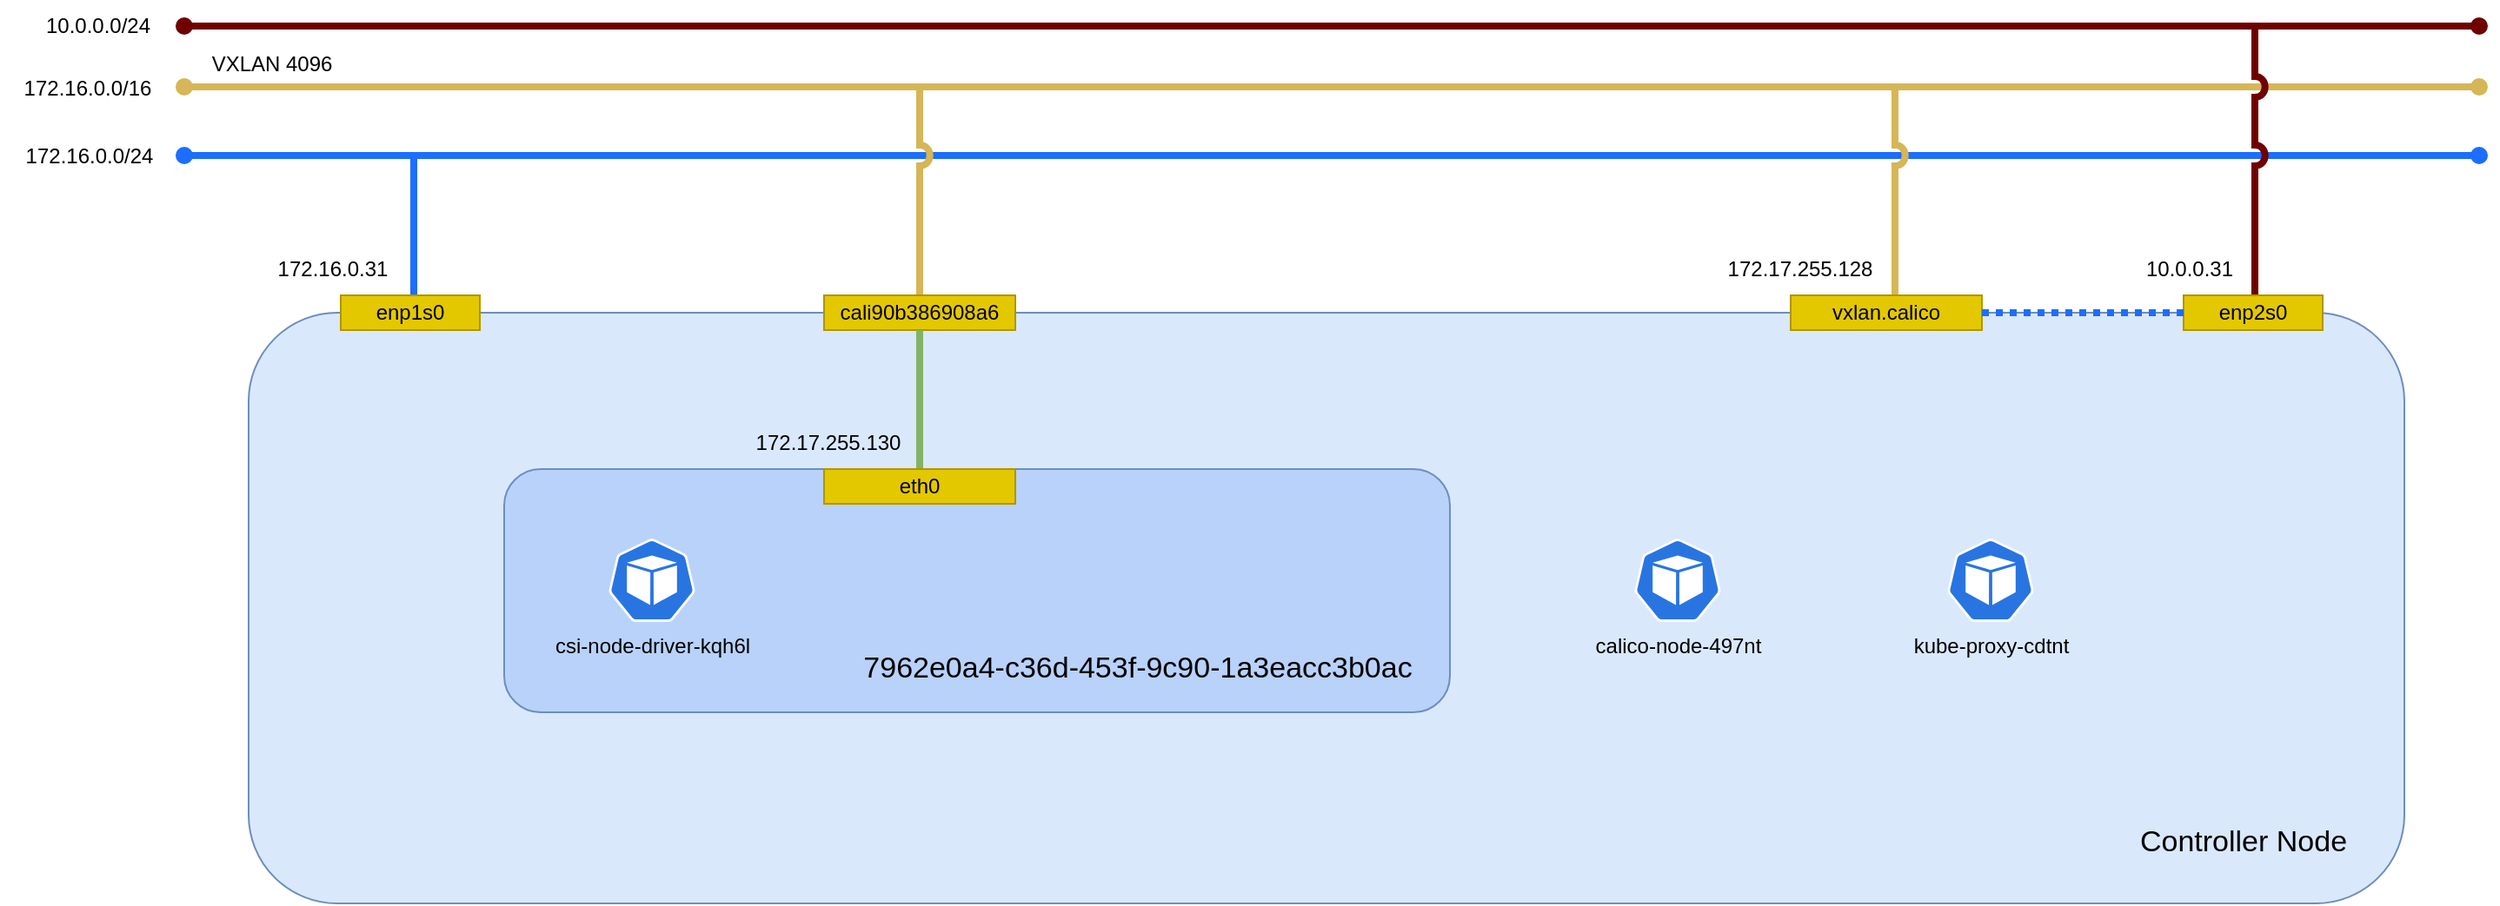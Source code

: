<mxfile version="28.2.5">
  <diagram name="ページ1" id="6O8cq4Rfigk1k-ii5kAo">
    <mxGraphModel dx="2214" dy="753" grid="1" gridSize="10" guides="1" tooltips="1" connect="1" arrows="1" fold="1" page="1" pageScale="1" pageWidth="827" pageHeight="1169" math="0" shadow="0">
      <root>
        <mxCell id="0" />
        <object label="ネットワーク" id="1">
          <mxCell style="locked=1;" parent="0" />
        </object>
        <mxCell id="4jGIObLVKQul48obEb4T-1" value="" style="endArrow=oval;html=1;rounded=0;startArrow=oval;startFill=1;endFill=1;strokeWidth=4;fillColor=#a20025;strokeColor=#6F0000;" parent="1" edge="1">
          <mxGeometry width="50" height="50" relative="1" as="geometry">
            <mxPoint x="-704" y="25" as="sourcePoint" />
            <mxPoint x="616" y="25" as="targetPoint" />
          </mxGeometry>
        </mxCell>
        <mxCell id="4jGIObLVKQul48obEb4T-2" value="10.0.0.0/24" style="text;html=1;align=center;verticalAlign=middle;resizable=0;points=[];autosize=1;strokeColor=none;fillColor=none;" parent="1" vertex="1">
          <mxGeometry x="-794" y="10" width="80" height="30" as="geometry" />
        </mxCell>
        <mxCell id="4jGIObLVKQul48obEb4T-3" value="" style="endArrow=oval;html=1;rounded=0;startArrow=oval;startFill=1;endFill=1;strokeWidth=4;fillColor=#a20025;strokeColor=#1C6EFF;" parent="1" edge="1">
          <mxGeometry width="50" height="50" relative="1" as="geometry">
            <mxPoint x="-704" y="99.5" as="sourcePoint" />
            <mxPoint x="616" y="99.5" as="targetPoint" />
          </mxGeometry>
        </mxCell>
        <mxCell id="4jGIObLVKQul48obEb4T-4" value="172.16.0.0/24" style="text;html=1;align=center;verticalAlign=middle;resizable=0;points=[];autosize=1;strokeColor=none;fillColor=none;" parent="1" vertex="1">
          <mxGeometry x="-809" y="85" width="100" height="30" as="geometry" />
        </mxCell>
        <mxCell id="4jGIObLVKQul48obEb4T-7" value="" style="endArrow=none;html=1;rounded=0;startArrow=none;startFill=0;endFill=0;strokeWidth=4;fillColor=#a20025;strokeColor=#1C6EFF;jumpStyle=arc;" parent="1" edge="1">
          <mxGeometry width="50" height="50" relative="1" as="geometry">
            <mxPoint x="-572" y="100" as="sourcePoint" />
            <mxPoint x="-572" y="180" as="targetPoint" />
          </mxGeometry>
        </mxCell>
        <mxCell id="jZhb99WibDRoi4KNQhmY-3" value="" style="endArrow=oval;html=1;rounded=0;startArrow=oval;startFill=1;endFill=1;strokeWidth=4;fillColor=#fff2cc;strokeColor=#d6b656;" parent="1" edge="1">
          <mxGeometry width="50" height="50" relative="1" as="geometry">
            <mxPoint x="-704" y="60" as="sourcePoint" />
            <mxPoint x="616" y="60" as="targetPoint" />
          </mxGeometry>
        </mxCell>
        <mxCell id="jZhb99WibDRoi4KNQhmY-4" value="172.16.0.0/16" style="text;html=1;align=center;verticalAlign=middle;resizable=0;points=[];autosize=1;strokeColor=none;fillColor=none;" parent="1" vertex="1">
          <mxGeometry x="-810" y="46" width="100" height="30" as="geometry" />
        </mxCell>
        <mxCell id="jZhb99WibDRoi4KNQhmY-5" value="VXLAN 4096" style="text;html=1;align=center;verticalAlign=middle;resizable=0;points=[];autosize=1;strokeColor=none;fillColor=none;" parent="1" vertex="1">
          <mxGeometry x="-699" y="32" width="90" height="30" as="geometry" />
        </mxCell>
        <mxCell id="jZhb99WibDRoi4KNQhmY-6" value="" style="endArrow=none;html=1;rounded=0;startArrow=none;startFill=0;endFill=0;strokeWidth=4;fillColor=#fff2cc;strokeColor=#d6b656;jumpStyle=arc;" parent="1" edge="1">
          <mxGeometry width="50" height="50" relative="1" as="geometry">
            <mxPoint x="280" y="62" as="sourcePoint" />
            <mxPoint x="280" y="190" as="targetPoint" />
          </mxGeometry>
        </mxCell>
        <mxCell id="4jGIObLVKQul48obEb4T-9" value="" style="endArrow=none;html=1;rounded=0;startArrow=none;startFill=0;endFill=0;strokeWidth=4;fillColor=#a20025;strokeColor=#6F0000;jumpStyle=arc;" parent="1" edge="1">
          <mxGeometry width="50" height="50" relative="1" as="geometry">
            <mxPoint x="487" y="26" as="sourcePoint" />
            <mxPoint x="487" y="180" as="targetPoint" />
          </mxGeometry>
        </mxCell>
        <mxCell id="n_AeXiw-4uIfssjzdRTQ-1" value="" style="endArrow=none;html=1;rounded=0;startArrow=none;startFill=0;endFill=0;strokeWidth=4;fillColor=#fff2cc;strokeColor=#d6b656;jumpStyle=arc;" edge="1" parent="1">
          <mxGeometry width="50" height="50" relative="1" as="geometry">
            <mxPoint x="-281" y="62" as="sourcePoint" />
            <mxPoint x="-281" y="190" as="targetPoint" />
          </mxGeometry>
        </mxCell>
        <object label="マシン" id="ExSx5SIZApUU_Iw7rpWn-6">
          <mxCell style="locked=1;" parent="0" />
        </object>
        <mxCell id="4jGIObLVKQul48obEb4T-24" value="" style="rounded=1;whiteSpace=wrap;html=1;fillColor=#dae8fc;strokeColor=#6c8ebf;" parent="ExSx5SIZApUU_Iw7rpWn-6" vertex="1">
          <mxGeometry x="-667" y="190" width="1240" height="340" as="geometry" />
        </mxCell>
        <mxCell id="4jGIObLVKQul48obEb4T-26" value="enp1s0" style="rounded=0;whiteSpace=wrap;html=1;fillColor=#e3c800;fontColor=#000000;strokeColor=#B09500;" parent="ExSx5SIZApUU_Iw7rpWn-6" vertex="1">
          <mxGeometry x="-614" y="180" width="80" height="20" as="geometry" />
        </mxCell>
        <mxCell id="4jGIObLVKQul48obEb4T-27" value="172.16.0.31" style="text;html=1;align=center;verticalAlign=middle;resizable=0;points=[];autosize=1;strokeColor=none;fillColor=none;" parent="ExSx5SIZApUU_Iw7rpWn-6" vertex="1">
          <mxGeometry x="-664" y="150" width="90" height="30" as="geometry" />
        </mxCell>
        <mxCell id="4jGIObLVKQul48obEb4T-29" value="enp2s0" style="rounded=0;whiteSpace=wrap;html=1;fillColor=#e3c800;fontColor=#000000;strokeColor=#B09500;" parent="ExSx5SIZApUU_Iw7rpWn-6" vertex="1">
          <mxGeometry x="446" y="180" width="80" height="20" as="geometry" />
        </mxCell>
        <mxCell id="4jGIObLVKQul48obEb4T-30" value="10.0.0.31" style="text;html=1;align=center;verticalAlign=middle;resizable=0;points=[];autosize=1;strokeColor=none;fillColor=none;" parent="ExSx5SIZApUU_Iw7rpWn-6" vertex="1">
          <mxGeometry x="414" y="150" width="70" height="30" as="geometry" />
        </mxCell>
        <mxCell id="21zLahzKs5m0MUraH8DA-1" value="&lt;font style=&quot;font-size: 17px;&quot;&gt;Controller Node&lt;/font&gt;" style="text;html=1;align=center;verticalAlign=middle;resizable=0;points=[];autosize=1;strokeColor=none;fillColor=none;" parent="ExSx5SIZApUU_Iw7rpWn-6" vertex="1">
          <mxGeometry x="410" y="480" width="140" height="30" as="geometry" />
        </mxCell>
        <mxCell id="21zLahzKs5m0MUraH8DA-6" value="cali90b386908a6" style="rounded=0;whiteSpace=wrap;html=1;fillColor=#e3c800;fontColor=#000000;strokeColor=#B09500;" parent="ExSx5SIZApUU_Iw7rpWn-6" vertex="1">
          <mxGeometry x="-336" y="180" width="110" height="20" as="geometry" />
        </mxCell>
        <mxCell id="kA4qiDeY3TN-oHJTK4xy-8" value="" style="endArrow=none;html=1;rounded=0;startArrow=none;startFill=0;endFill=0;strokeWidth=4;fillColor=#d5e8d4;strokeColor=#82b366;jumpStyle=arc;entryX=0.5;entryY=0;entryDx=0;entryDy=0;exitX=0.5;exitY=1;exitDx=0;exitDy=0;" parent="ExSx5SIZApUU_Iw7rpWn-6" source="21zLahzKs5m0MUraH8DA-6" target="21zLahzKs5m0MUraH8DA-12" edge="1">
          <mxGeometry width="50" height="50" relative="1" as="geometry">
            <mxPoint x="-310" y="110" as="sourcePoint" />
            <mxPoint x="-310" y="190" as="targetPoint" />
          </mxGeometry>
        </mxCell>
        <mxCell id="jZhb99WibDRoi4KNQhmY-1" value="vxlan.calico" style="rounded=0;whiteSpace=wrap;html=1;fillColor=#e3c800;fontColor=#000000;strokeColor=#B09500;" parent="ExSx5SIZApUU_Iw7rpWn-6" vertex="1">
          <mxGeometry x="220" y="180" width="110" height="20" as="geometry" />
        </mxCell>
        <mxCell id="jZhb99WibDRoi4KNQhmY-2" value="" style="endArrow=none;html=1;rounded=0;startArrow=none;startFill=0;endFill=0;strokeWidth=4;fillColor=#a20025;strokeColor=#1C6EFF;jumpStyle=arc;exitX=0;exitY=0.5;exitDx=0;exitDy=0;entryX=1;entryY=0.5;entryDx=0;entryDy=0;dashed=1;dashPattern=1 1;" parent="ExSx5SIZApUU_Iw7rpWn-6" source="4jGIObLVKQul48obEb4T-29" target="jZhb99WibDRoi4KNQhmY-1" edge="1">
          <mxGeometry width="50" height="50" relative="1" as="geometry">
            <mxPoint x="-562" y="110" as="sourcePoint" />
            <mxPoint x="-562" y="190" as="targetPoint" />
          </mxGeometry>
        </mxCell>
        <mxCell id="jZhb99WibDRoi4KNQhmY-7" value="172.17.255.128" style="text;html=1;align=center;verticalAlign=middle;resizable=0;points=[];autosize=1;strokeColor=none;fillColor=none;" parent="ExSx5SIZApUU_Iw7rpWn-6" vertex="1">
          <mxGeometry x="170" y="150" width="110" height="30" as="geometry" />
        </mxCell>
        <object label="NW名前空間" id="21zLahzKs5m0MUraH8DA-9">
          <mxCell style="locked=1;" parent="0" />
        </object>
        <mxCell id="21zLahzKs5m0MUraH8DA-10" value="" style="rounded=1;whiteSpace=wrap;html=1;fillColor=#b8d2fa;strokeColor=#6c8ebf;align=center;horizontal=1;" parent="21zLahzKs5m0MUraH8DA-9" vertex="1">
          <mxGeometry x="-520" y="280" width="544" height="140" as="geometry" />
        </mxCell>
        <mxCell id="21zLahzKs5m0MUraH8DA-11" value="&lt;font style=&quot;font-size: 17px;&quot;&gt;7962e0a4-c36d-453f-9c90-1a3eacc3b0ac&lt;/font&gt;" style="text;html=1;align=center;verticalAlign=middle;resizable=0;points=[];autosize=1;strokeColor=none;fillColor=none;" parent="21zLahzKs5m0MUraH8DA-9" vertex="1">
          <mxGeometry x="-326" y="380" width="340" height="30" as="geometry" />
        </mxCell>
        <mxCell id="21zLahzKs5m0MUraH8DA-14" value="172.17.255.130" style="text;html=1;align=center;verticalAlign=middle;resizable=0;points=[];autosize=1;strokeColor=none;fillColor=none;" parent="21zLahzKs5m0MUraH8DA-9" vertex="1">
          <mxGeometry x="-389" y="250" width="110" height="30" as="geometry" />
        </mxCell>
        <mxCell id="21zLahzKs5m0MUraH8DA-12" value="eth0" style="rounded=0;whiteSpace=wrap;html=1;fillColor=#e3c800;fontColor=#000000;strokeColor=#B09500;" parent="21zLahzKs5m0MUraH8DA-9" vertex="1">
          <mxGeometry x="-336" y="280" width="110" height="20" as="geometry" />
        </mxCell>
        <mxCell id="kA4qiDeY3TN-oHJTK4xy-15" value="コンテナ" style="locked=1;" parent="0" />
        <mxCell id="kA4qiDeY3TN-oHJTK4xy-17" value="kube-proxy-cdtnt" style="aspect=fixed;sketch=0;html=1;dashed=0;whitespace=wrap;verticalLabelPosition=bottom;verticalAlign=top;fillColor=#2875E2;strokeColor=#ffffff;points=[[0.005,0.63,0],[0.1,0.2,0],[0.9,0.2,0],[0.5,0,0],[0.995,0.63,0],[0.72,0.99,0],[0.5,1,0],[0.28,0.99,0]];shape=mxgraph.kubernetes.icon2;prIcon=pod" parent="kA4qiDeY3TN-oHJTK4xy-15" vertex="1">
          <mxGeometry x="310" y="320" width="50" height="48" as="geometry" />
        </mxCell>
        <mxCell id="kA4qiDeY3TN-oHJTK4xy-18" value="csi-node-driver-kqh6l" style="aspect=fixed;sketch=0;html=1;dashed=0;whitespace=wrap;verticalLabelPosition=bottom;verticalAlign=top;fillColor=#2875E2;strokeColor=#ffffff;points=[[0.005,0.63,0],[0.1,0.2,0],[0.9,0.2,0],[0.5,0,0],[0.995,0.63,0],[0.72,0.99,0],[0.5,1,0],[0.28,0.99,0]];shape=mxgraph.kubernetes.icon2;prIcon=pod" parent="kA4qiDeY3TN-oHJTK4xy-15" vertex="1">
          <mxGeometry x="-460" y="320" width="50" height="48" as="geometry" />
        </mxCell>
        <mxCell id="kA4qiDeY3TN-oHJTK4xy-21" value="calico-node-497nt" style="aspect=fixed;sketch=0;html=1;dashed=0;whitespace=wrap;verticalLabelPosition=bottom;verticalAlign=top;fillColor=#2875E2;strokeColor=#ffffff;points=[[0.005,0.63,0],[0.1,0.2,0],[0.9,0.2,0],[0.5,0,0],[0.995,0.63,0],[0.72,0.99,0],[0.5,1,0],[0.28,0.99,0]];shape=mxgraph.kubernetes.icon2;prIcon=pod" parent="kA4qiDeY3TN-oHJTK4xy-15" vertex="1">
          <mxGeometry x="130" y="320" width="50" height="48" as="geometry" />
        </mxCell>
      </root>
    </mxGraphModel>
  </diagram>
</mxfile>
